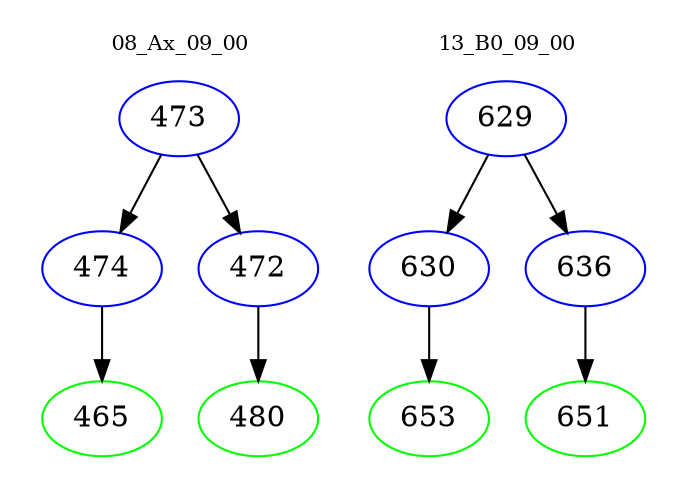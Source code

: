 digraph{
subgraph cluster_0 {
color = white
label = "08_Ax_09_00";
fontsize=10;
T0_473 [label="473", color="blue"]
T0_473 -> T0_474 [color="black"]
T0_474 [label="474", color="blue"]
T0_474 -> T0_465 [color="black"]
T0_465 [label="465", color="green"]
T0_473 -> T0_472 [color="black"]
T0_472 [label="472", color="blue"]
T0_472 -> T0_480 [color="black"]
T0_480 [label="480", color="green"]
}
subgraph cluster_1 {
color = white
label = "13_B0_09_00";
fontsize=10;
T1_629 [label="629", color="blue"]
T1_629 -> T1_630 [color="black"]
T1_630 [label="630", color="blue"]
T1_630 -> T1_653 [color="black"]
T1_653 [label="653", color="green"]
T1_629 -> T1_636 [color="black"]
T1_636 [label="636", color="blue"]
T1_636 -> T1_651 [color="black"]
T1_651 [label="651", color="green"]
}
}
